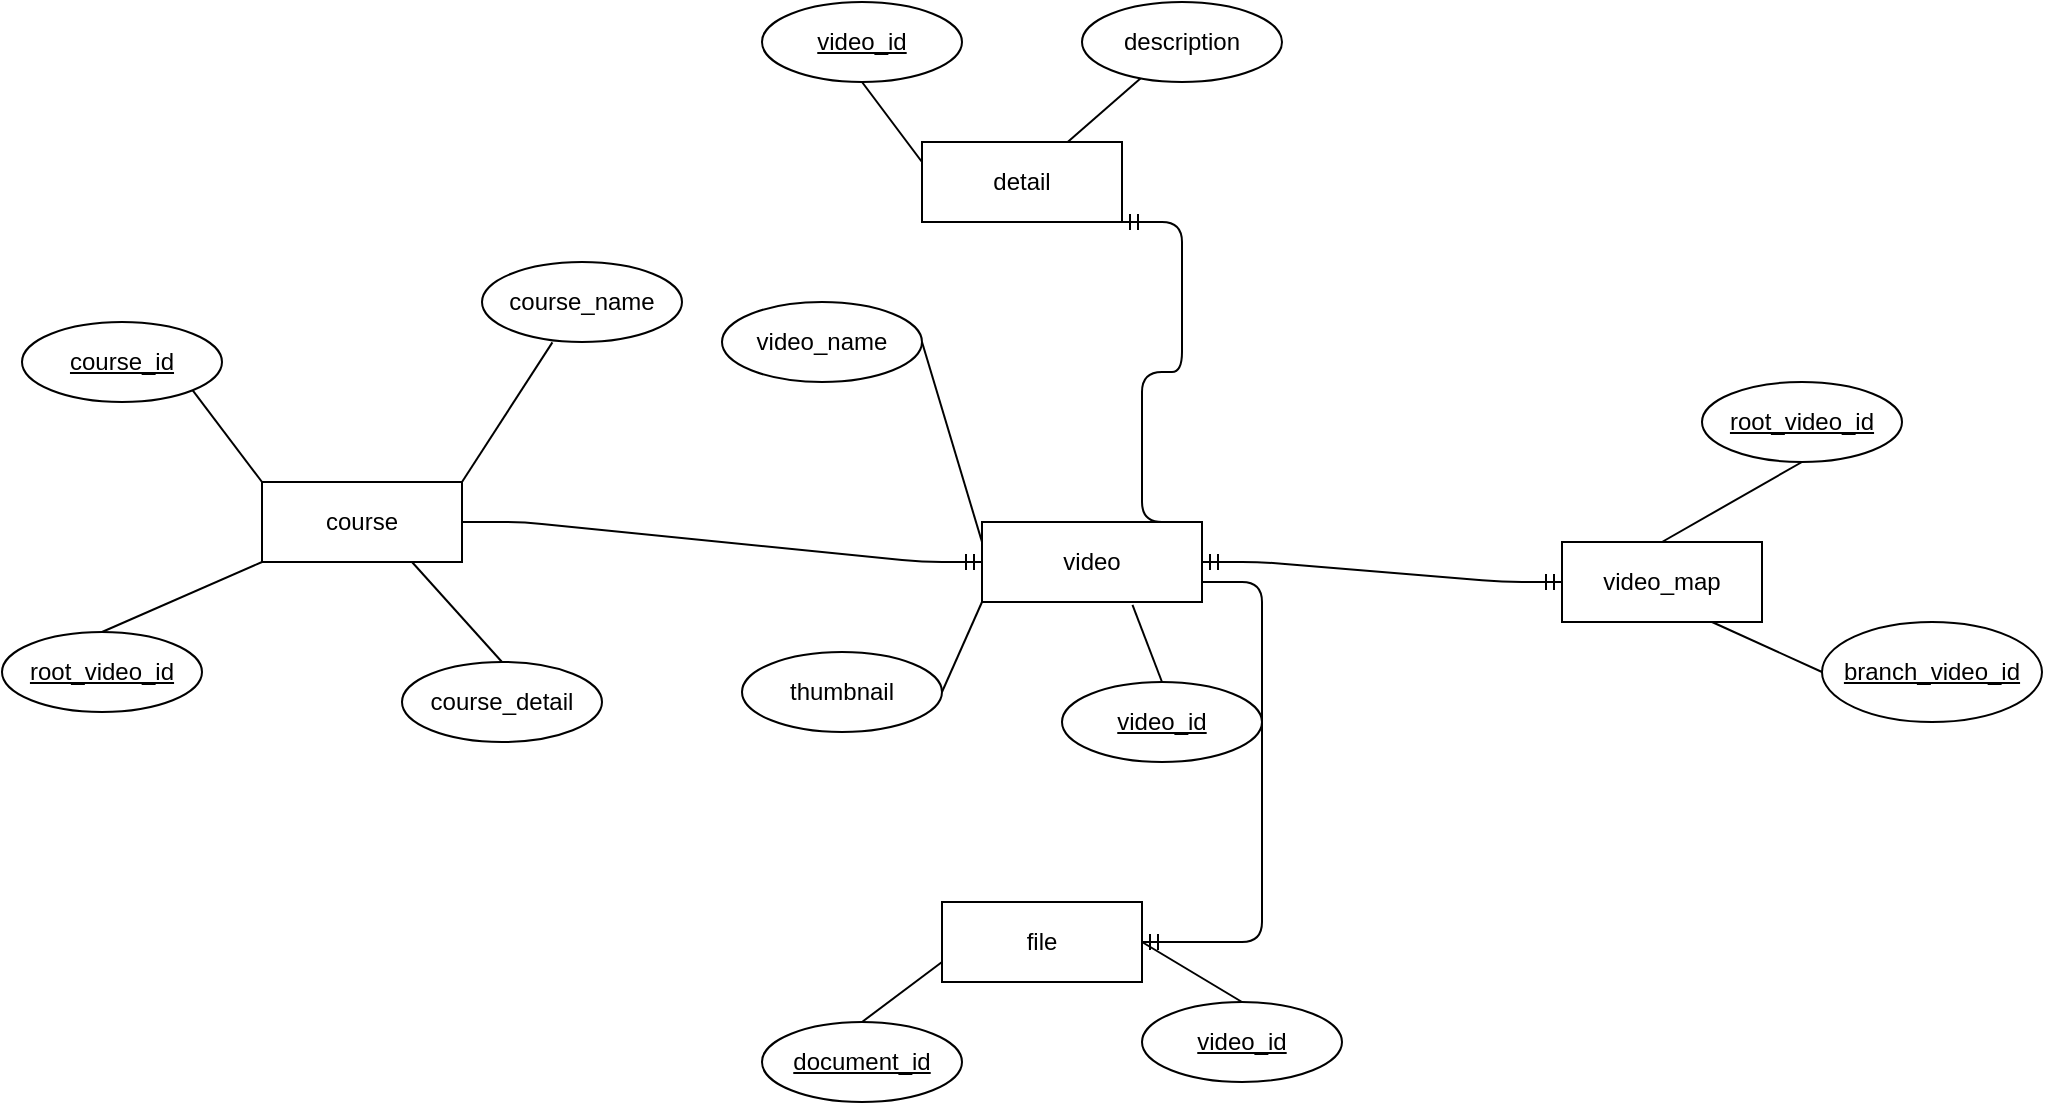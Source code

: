 <mxfile version="15.0.3" type="github">
  <diagram name="Page-1" id="e56a1550-8fbb-45ad-956c-1786394a9013">
    <mxGraphModel dx="1278" dy="579" grid="1" gridSize="10" guides="1" tooltips="1" connect="1" arrows="1" fold="1" page="1" pageScale="1" pageWidth="1100" pageHeight="850" background="none" math="0" shadow="0">
      <root>
        <mxCell id="0" />
        <mxCell id="1" parent="0" />
        <mxCell id="YNwgAF6VAQTHqe2JgIbx-2" value="video" style="whiteSpace=wrap;html=1;align=center;" vertex="1" parent="1">
          <mxGeometry x="490" y="340" width="110" height="40" as="geometry" />
        </mxCell>
        <mxCell id="YNwgAF6VAQTHqe2JgIbx-3" value="video_map" style="whiteSpace=wrap;html=1;align=center;" vertex="1" parent="1">
          <mxGeometry x="780" y="350" width="100" height="40" as="geometry" />
        </mxCell>
        <mxCell id="YNwgAF6VAQTHqe2JgIbx-5" value="video_id" style="ellipse;whiteSpace=wrap;html=1;align=center;fontStyle=4;" vertex="1" parent="1">
          <mxGeometry x="530" y="420" width="100" height="40" as="geometry" />
        </mxCell>
        <mxCell id="YNwgAF6VAQTHqe2JgIbx-6" value="video_name" style="ellipse;whiteSpace=wrap;html=1;align=center;" vertex="1" parent="1">
          <mxGeometry x="360" y="230" width="100" height="40" as="geometry" />
        </mxCell>
        <mxCell id="YNwgAF6VAQTHqe2JgIbx-10" value="root_video_id" style="ellipse;whiteSpace=wrap;html=1;align=center;fontStyle=4;" vertex="1" parent="1">
          <mxGeometry x="850" y="270" width="100" height="40" as="geometry" />
        </mxCell>
        <mxCell id="YNwgAF6VAQTHqe2JgIbx-12" value="file" style="whiteSpace=wrap;html=1;align=center;" vertex="1" parent="1">
          <mxGeometry x="470" y="530" width="100" height="40" as="geometry" />
        </mxCell>
        <mxCell id="YNwgAF6VAQTHqe2JgIbx-14" value="document_id" style="ellipse;whiteSpace=wrap;html=1;align=center;fontStyle=4;" vertex="1" parent="1">
          <mxGeometry x="380" y="590" width="100" height="40" as="geometry" />
        </mxCell>
        <mxCell id="YNwgAF6VAQTHqe2JgIbx-30" value="" style="endArrow=none;html=1;rounded=0;exitX=1;exitY=0.5;exitDx=0;exitDy=0;entryX=0;entryY=0.25;entryDx=0;entryDy=0;" edge="1" parent="1" source="YNwgAF6VAQTHqe2JgIbx-6" target="YNwgAF6VAQTHqe2JgIbx-2">
          <mxGeometry relative="1" as="geometry">
            <mxPoint x="720" y="420" as="sourcePoint" />
            <mxPoint x="880" y="420" as="targetPoint" />
          </mxGeometry>
        </mxCell>
        <mxCell id="YNwgAF6VAQTHqe2JgIbx-31" value="" style="endArrow=none;html=1;rounded=0;exitX=0.5;exitY=0;exitDx=0;exitDy=0;entryX=0.684;entryY=1.035;entryDx=0;entryDy=0;entryPerimeter=0;" edge="1" parent="1" source="YNwgAF6VAQTHqe2JgIbx-5" target="YNwgAF6VAQTHqe2JgIbx-2">
          <mxGeometry relative="1" as="geometry">
            <mxPoint x="720" y="420" as="sourcePoint" />
            <mxPoint x="880" y="420" as="targetPoint" />
          </mxGeometry>
        </mxCell>
        <mxCell id="YNwgAF6VAQTHqe2JgIbx-32" value="" style="endArrow=none;html=1;rounded=0;entryX=0.5;entryY=1;entryDx=0;entryDy=0;exitX=0.5;exitY=0;exitDx=0;exitDy=0;" edge="1" parent="1" source="YNwgAF6VAQTHqe2JgIbx-3" target="YNwgAF6VAQTHqe2JgIbx-10">
          <mxGeometry relative="1" as="geometry">
            <mxPoint x="600" y="430" as="sourcePoint" />
            <mxPoint x="760" y="430" as="targetPoint" />
          </mxGeometry>
        </mxCell>
        <mxCell id="YNwgAF6VAQTHqe2JgIbx-35" value="" style="endArrow=none;html=1;rounded=0;exitX=0.5;exitY=0;exitDx=0;exitDy=0;entryX=0;entryY=0.75;entryDx=0;entryDy=0;" edge="1" parent="1" source="YNwgAF6VAQTHqe2JgIbx-14" target="YNwgAF6VAQTHqe2JgIbx-12">
          <mxGeometry relative="1" as="geometry">
            <mxPoint x="580" y="430" as="sourcePoint" />
            <mxPoint x="740" y="430" as="targetPoint" />
          </mxGeometry>
        </mxCell>
        <mxCell id="YNwgAF6VAQTHqe2JgIbx-40" value="detail" style="whiteSpace=wrap;html=1;align=center;" vertex="1" parent="1">
          <mxGeometry x="460" y="150" width="100" height="40" as="geometry" />
        </mxCell>
        <mxCell id="YNwgAF6VAQTHqe2JgIbx-41" value="description" style="ellipse;whiteSpace=wrap;html=1;align=center;" vertex="1" parent="1">
          <mxGeometry x="540" y="80" width="100" height="40" as="geometry" />
        </mxCell>
        <mxCell id="YNwgAF6VAQTHqe2JgIbx-46" value="thumbnail" style="ellipse;whiteSpace=wrap;html=1;align=center;" vertex="1" parent="1">
          <mxGeometry x="370" y="405" width="100" height="40" as="geometry" />
        </mxCell>
        <mxCell id="YNwgAF6VAQTHqe2JgIbx-48" value="" style="endArrow=none;html=1;rounded=0;exitX=1;exitY=0.5;exitDx=0;exitDy=0;entryX=0;entryY=1;entryDx=0;entryDy=0;" edge="1" parent="1" source="YNwgAF6VAQTHqe2JgIbx-46" target="YNwgAF6VAQTHqe2JgIbx-2">
          <mxGeometry relative="1" as="geometry">
            <mxPoint x="610" y="430" as="sourcePoint" />
            <mxPoint x="770" y="430" as="targetPoint" />
          </mxGeometry>
        </mxCell>
        <mxCell id="YNwgAF6VAQTHqe2JgIbx-50" value="video_id" style="ellipse;whiteSpace=wrap;html=1;align=center;fontStyle=4;" vertex="1" parent="1">
          <mxGeometry x="380" y="80" width="100" height="40" as="geometry" />
        </mxCell>
        <mxCell id="YNwgAF6VAQTHqe2JgIbx-54" value="" style="endArrow=none;html=1;rounded=0;exitX=0.5;exitY=1;exitDx=0;exitDy=0;entryX=0;entryY=0.25;entryDx=0;entryDy=0;" edge="1" parent="1" source="YNwgAF6VAQTHqe2JgIbx-50" target="YNwgAF6VAQTHqe2JgIbx-40">
          <mxGeometry relative="1" as="geometry">
            <mxPoint x="500" y="360" as="sourcePoint" />
            <mxPoint x="450" y="150" as="targetPoint" />
          </mxGeometry>
        </mxCell>
        <mxCell id="YNwgAF6VAQTHqe2JgIbx-56" value="" style="endArrow=none;html=1;rounded=0;" edge="1" parent="1" source="YNwgAF6VAQTHqe2JgIbx-40" target="YNwgAF6VAQTHqe2JgIbx-41">
          <mxGeometry relative="1" as="geometry">
            <mxPoint x="500" y="360" as="sourcePoint" />
            <mxPoint x="660" y="360" as="targetPoint" />
          </mxGeometry>
        </mxCell>
        <mxCell id="YNwgAF6VAQTHqe2JgIbx-57" value="branch_video_id" style="ellipse;whiteSpace=wrap;html=1;align=center;fontStyle=4;" vertex="1" parent="1">
          <mxGeometry x="910" y="390" width="110" height="50" as="geometry" />
        </mxCell>
        <mxCell id="YNwgAF6VAQTHqe2JgIbx-58" value="" style="endArrow=none;html=1;rounded=0;exitX=0.75;exitY=1;exitDx=0;exitDy=0;entryX=0;entryY=0.5;entryDx=0;entryDy=0;" edge="1" parent="1" source="YNwgAF6VAQTHqe2JgIbx-3" target="YNwgAF6VAQTHqe2JgIbx-57">
          <mxGeometry relative="1" as="geometry">
            <mxPoint x="490" y="440" as="sourcePoint" />
            <mxPoint x="650" y="440" as="targetPoint" />
          </mxGeometry>
        </mxCell>
        <mxCell id="YNwgAF6VAQTHqe2JgIbx-59" value="video_id" style="ellipse;whiteSpace=wrap;html=1;align=center;fontStyle=4;" vertex="1" parent="1">
          <mxGeometry x="570" y="580" width="100" height="40" as="geometry" />
        </mxCell>
        <mxCell id="YNwgAF6VAQTHqe2JgIbx-60" value="" style="endArrow=none;html=1;rounded=0;entryX=0.5;entryY=0;entryDx=0;entryDy=0;exitX=1;exitY=0.5;exitDx=0;exitDy=0;" edge="1" parent="1" source="YNwgAF6VAQTHqe2JgIbx-12" target="YNwgAF6VAQTHqe2JgIbx-59">
          <mxGeometry relative="1" as="geometry">
            <mxPoint x="470" y="440" as="sourcePoint" />
            <mxPoint x="630" y="440" as="targetPoint" />
          </mxGeometry>
        </mxCell>
        <mxCell id="YNwgAF6VAQTHqe2JgIbx-63" value="course" style="whiteSpace=wrap;html=1;align=center;" vertex="1" parent="1">
          <mxGeometry x="130" y="320" width="100" height="40" as="geometry" />
        </mxCell>
        <mxCell id="YNwgAF6VAQTHqe2JgIbx-65" value="course_id" style="ellipse;whiteSpace=wrap;html=1;align=center;fontStyle=4;" vertex="1" parent="1">
          <mxGeometry x="10" y="240" width="100" height="40" as="geometry" />
        </mxCell>
        <mxCell id="YNwgAF6VAQTHqe2JgIbx-66" value="course_name" style="ellipse;whiteSpace=wrap;html=1;align=center;" vertex="1" parent="1">
          <mxGeometry x="240" y="210" width="100" height="40" as="geometry" />
        </mxCell>
        <mxCell id="YNwgAF6VAQTHqe2JgIbx-68" value="root_video_id" style="ellipse;whiteSpace=wrap;html=1;align=center;fontStyle=4;" vertex="1" parent="1">
          <mxGeometry y="395" width="100" height="40" as="geometry" />
        </mxCell>
        <mxCell id="YNwgAF6VAQTHqe2JgIbx-69" value="course_detail" style="ellipse;whiteSpace=wrap;html=1;align=center;" vertex="1" parent="1">
          <mxGeometry x="200" y="410" width="100" height="40" as="geometry" />
        </mxCell>
        <mxCell id="YNwgAF6VAQTHqe2JgIbx-70" value="" style="endArrow=none;html=1;rounded=0;entryX=0;entryY=0;entryDx=0;entryDy=0;exitX=1;exitY=1;exitDx=0;exitDy=0;" edge="1" parent="1" source="YNwgAF6VAQTHqe2JgIbx-65" target="YNwgAF6VAQTHqe2JgIbx-63">
          <mxGeometry relative="1" as="geometry">
            <mxPoint x="-30" y="350" as="sourcePoint" />
            <mxPoint x="130" y="350" as="targetPoint" />
          </mxGeometry>
        </mxCell>
        <mxCell id="YNwgAF6VAQTHqe2JgIbx-71" value="" style="endArrow=none;html=1;rounded=0;entryX=0.352;entryY=1.005;entryDx=0;entryDy=0;entryPerimeter=0;exitX=1;exitY=0;exitDx=0;exitDy=0;" edge="1" parent="1" source="YNwgAF6VAQTHqe2JgIbx-63" target="YNwgAF6VAQTHqe2JgIbx-66">
          <mxGeometry relative="1" as="geometry">
            <mxPoint x="-30" y="350" as="sourcePoint" />
            <mxPoint x="130" y="350" as="targetPoint" />
          </mxGeometry>
        </mxCell>
        <mxCell id="YNwgAF6VAQTHqe2JgIbx-72" value="" style="endArrow=none;html=1;rounded=0;entryX=0;entryY=1;entryDx=0;entryDy=0;exitX=0.5;exitY=0;exitDx=0;exitDy=0;" edge="1" parent="1" source="YNwgAF6VAQTHqe2JgIbx-68" target="YNwgAF6VAQTHqe2JgIbx-63">
          <mxGeometry relative="1" as="geometry">
            <mxPoint x="-30" y="350" as="sourcePoint" />
            <mxPoint x="130" y="350" as="targetPoint" />
          </mxGeometry>
        </mxCell>
        <mxCell id="YNwgAF6VAQTHqe2JgIbx-74" value="" style="endArrow=none;html=1;rounded=0;entryX=0.5;entryY=0;entryDx=0;entryDy=0;exitX=0.75;exitY=1;exitDx=0;exitDy=0;" edge="1" parent="1" source="YNwgAF6VAQTHqe2JgIbx-63" target="YNwgAF6VAQTHqe2JgIbx-69">
          <mxGeometry relative="1" as="geometry">
            <mxPoint x="-30" y="350" as="sourcePoint" />
            <mxPoint x="300" y="400" as="targetPoint" />
          </mxGeometry>
        </mxCell>
        <mxCell id="YNwgAF6VAQTHqe2JgIbx-76" value="" style="edgeStyle=entityRelationEdgeStyle;fontSize=12;html=1;endArrow=ERmandOne;exitX=1;exitY=0.5;exitDx=0;exitDy=0;entryX=0;entryY=0.5;entryDx=0;entryDy=0;" edge="1" parent="1" source="YNwgAF6VAQTHqe2JgIbx-63" target="YNwgAF6VAQTHqe2JgIbx-2">
          <mxGeometry width="100" height="100" relative="1" as="geometry">
            <mxPoint x="450" y="340" as="sourcePoint" />
            <mxPoint x="550" y="240" as="targetPoint" />
          </mxGeometry>
        </mxCell>
        <mxCell id="YNwgAF6VAQTHqe2JgIbx-78" value="" style="edgeStyle=entityRelationEdgeStyle;fontSize=12;html=1;endArrow=ERmandOne;entryX=1;entryY=1;entryDx=0;entryDy=0;exitX=1;exitY=0;exitDx=0;exitDy=0;" edge="1" parent="1" source="YNwgAF6VAQTHqe2JgIbx-2" target="YNwgAF6VAQTHqe2JgIbx-40">
          <mxGeometry width="100" height="100" relative="1" as="geometry">
            <mxPoint x="540" y="337" as="sourcePoint" />
            <mxPoint x="570" y="200" as="targetPoint" />
          </mxGeometry>
        </mxCell>
        <mxCell id="YNwgAF6VAQTHqe2JgIbx-80" value="" style="edgeStyle=entityRelationEdgeStyle;fontSize=12;html=1;endArrow=ERmandOne;entryX=1;entryY=0.5;entryDx=0;entryDy=0;" edge="1" parent="1" target="YNwgAF6VAQTHqe2JgIbx-12">
          <mxGeometry width="100" height="100" relative="1" as="geometry">
            <mxPoint x="600" y="370" as="sourcePoint" />
            <mxPoint x="550" y="330" as="targetPoint" />
          </mxGeometry>
        </mxCell>
        <mxCell id="YNwgAF6VAQTHqe2JgIbx-82" value="" style="edgeStyle=entityRelationEdgeStyle;fontSize=12;html=1;endArrow=ERmandOne;startArrow=ERmandOne;entryX=0;entryY=0.5;entryDx=0;entryDy=0;exitX=1;exitY=0.5;exitDx=0;exitDy=0;" edge="1" parent="1" source="YNwgAF6VAQTHqe2JgIbx-2" target="YNwgAF6VAQTHqe2JgIbx-3">
          <mxGeometry width="100" height="100" relative="1" as="geometry">
            <mxPoint x="450" y="430" as="sourcePoint" />
            <mxPoint x="550" y="330" as="targetPoint" />
          </mxGeometry>
        </mxCell>
      </root>
    </mxGraphModel>
  </diagram>
</mxfile>
